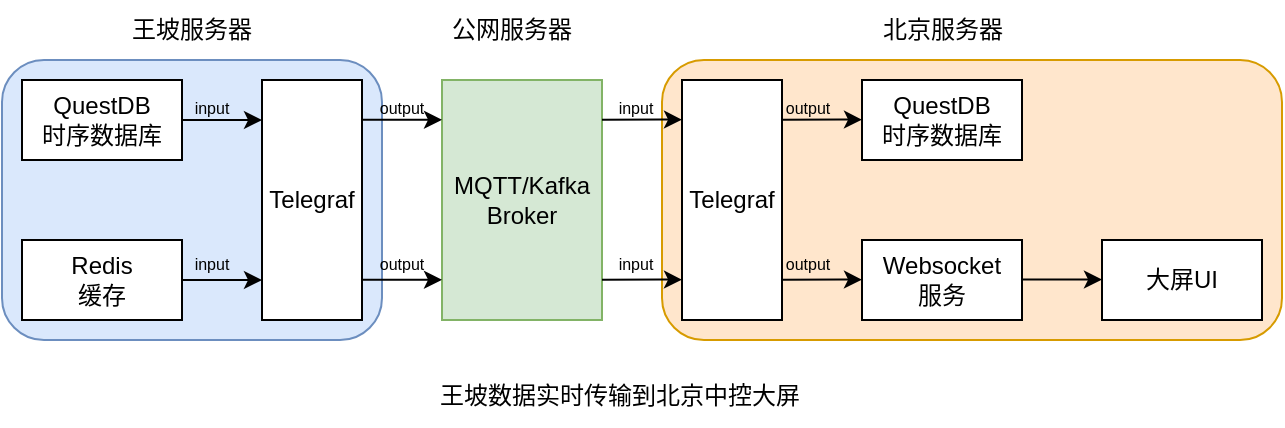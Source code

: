 <mxfile version="27.1.4">
  <diagram name="第 1 页" id="YA8adIzHL06Jx4xPV76Z">
    <mxGraphModel dx="1343" dy="711" grid="0" gridSize="10" guides="1" tooltips="1" connect="1" arrows="1" fold="1" page="1" pageScale="1" pageWidth="827" pageHeight="1169" math="0" shadow="0">
      <root>
        <mxCell id="0" />
        <mxCell id="1" parent="0" />
        <mxCell id="3P4I_Jd90VkGT8kbmPPw-22" value="" style="rounded=1;whiteSpace=wrap;html=1;fillColor=#ffe6cc;strokeColor=#d79b00;" vertex="1" parent="1">
          <mxGeometry x="400" y="310" width="310" height="140" as="geometry" />
        </mxCell>
        <mxCell id="3P4I_Jd90VkGT8kbmPPw-21" value="" style="rounded=1;whiteSpace=wrap;html=1;fillColor=#dae8fc;strokeColor=#6c8ebf;" vertex="1" parent="1">
          <mxGeometry x="70" y="310" width="190" height="140" as="geometry" />
        </mxCell>
        <mxCell id="3P4I_Jd90VkGT8kbmPPw-11" value="" style="edgeStyle=orthogonalEdgeStyle;rounded=0;orthogonalLoop=1;jettySize=auto;html=1;entryX=0;entryY=0.167;entryDx=0;entryDy=0;entryPerimeter=0;" edge="1" parent="1" source="3P4I_Jd90VkGT8kbmPPw-1" target="3P4I_Jd90VkGT8kbmPPw-2">
          <mxGeometry relative="1" as="geometry" />
        </mxCell>
        <mxCell id="3P4I_Jd90VkGT8kbmPPw-1" value="QuestDB&lt;div&gt;时序数据库&lt;/div&gt;" style="rounded=0;whiteSpace=wrap;html=1;" vertex="1" parent="1">
          <mxGeometry x="80" y="320" width="80" height="40" as="geometry" />
        </mxCell>
        <mxCell id="3P4I_Jd90VkGT8kbmPPw-2" value="Telegraf" style="rounded=0;whiteSpace=wrap;html=1;" vertex="1" parent="1">
          <mxGeometry x="200" y="320" width="50" height="120" as="geometry" />
        </mxCell>
        <mxCell id="3P4I_Jd90VkGT8kbmPPw-12" value="" style="edgeStyle=orthogonalEdgeStyle;rounded=0;orthogonalLoop=1;jettySize=auto;html=1;" edge="1" parent="1" source="3P4I_Jd90VkGT8kbmPPw-4" target="3P4I_Jd90VkGT8kbmPPw-2">
          <mxGeometry relative="1" as="geometry">
            <Array as="points">
              <mxPoint x="190" y="420" />
              <mxPoint x="190" y="420" />
            </Array>
          </mxGeometry>
        </mxCell>
        <mxCell id="3P4I_Jd90VkGT8kbmPPw-4" value="Redis&lt;div&gt;缓存&lt;/div&gt;" style="rounded=0;whiteSpace=wrap;html=1;" vertex="1" parent="1">
          <mxGeometry x="80" y="400" width="80" height="40" as="geometry" />
        </mxCell>
        <mxCell id="3P4I_Jd90VkGT8kbmPPw-6" value="MQTT/Kafka&lt;div&gt;Broker&lt;/div&gt;" style="rounded=0;whiteSpace=wrap;html=1;fillColor=#d5e8d4;strokeColor=#82b366;" vertex="1" parent="1">
          <mxGeometry x="290" y="320" width="80" height="120" as="geometry" />
        </mxCell>
        <mxCell id="3P4I_Jd90VkGT8kbmPPw-7" value="Telegraf" style="rounded=0;whiteSpace=wrap;html=1;" vertex="1" parent="1">
          <mxGeometry x="410" y="320" width="50" height="120" as="geometry" />
        </mxCell>
        <mxCell id="3P4I_Jd90VkGT8kbmPPw-8" value="QuestDB&lt;div&gt;时序数据库&lt;/div&gt;" style="rounded=0;whiteSpace=wrap;html=1;" vertex="1" parent="1">
          <mxGeometry x="500" y="320" width="80" height="40" as="geometry" />
        </mxCell>
        <mxCell id="3P4I_Jd90VkGT8kbmPPw-9" value="Websocke&lt;span style=&quot;background-color: transparent; color: light-dark(rgb(0, 0, 0), rgb(255, 255, 255));&quot;&gt;t&lt;/span&gt;&lt;div&gt;&lt;span style=&quot;background-color: transparent; color: light-dark(rgb(0, 0, 0), rgb(255, 255, 255));&quot;&gt;服务&lt;/span&gt;&lt;/div&gt;" style="rounded=0;whiteSpace=wrap;html=1;" vertex="1" parent="1">
          <mxGeometry x="500" y="400" width="80" height="40" as="geometry" />
        </mxCell>
        <mxCell id="3P4I_Jd90VkGT8kbmPPw-10" value="大屏UI" style="rounded=0;whiteSpace=wrap;html=1;" vertex="1" parent="1">
          <mxGeometry x="620" y="400" width="80" height="40" as="geometry" />
        </mxCell>
        <mxCell id="3P4I_Jd90VkGT8kbmPPw-14" value="" style="edgeStyle=orthogonalEdgeStyle;rounded=0;orthogonalLoop=1;jettySize=auto;html=1;" edge="1" parent="1">
          <mxGeometry relative="1" as="geometry">
            <mxPoint x="250" y="339.89" as="sourcePoint" />
            <mxPoint x="290" y="339.89" as="targetPoint" />
            <Array as="points">
              <mxPoint x="280" y="339.89" />
              <mxPoint x="280" y="339.89" />
            </Array>
          </mxGeometry>
        </mxCell>
        <mxCell id="3P4I_Jd90VkGT8kbmPPw-15" value="" style="edgeStyle=orthogonalEdgeStyle;rounded=0;orthogonalLoop=1;jettySize=auto;html=1;" edge="1" parent="1">
          <mxGeometry relative="1" as="geometry">
            <mxPoint x="250" y="419.89" as="sourcePoint" />
            <mxPoint x="290" y="419.89" as="targetPoint" />
            <Array as="points">
              <mxPoint x="280" y="419.89" />
              <mxPoint x="280" y="419.89" />
            </Array>
          </mxGeometry>
        </mxCell>
        <mxCell id="3P4I_Jd90VkGT8kbmPPw-16" value="" style="edgeStyle=orthogonalEdgeStyle;rounded=0;orthogonalLoop=1;jettySize=auto;html=1;" edge="1" parent="1">
          <mxGeometry relative="1" as="geometry">
            <mxPoint x="370" y="339.83" as="sourcePoint" />
            <mxPoint x="410" y="339.83" as="targetPoint" />
            <Array as="points">
              <mxPoint x="400" y="339.83" />
              <mxPoint x="400" y="339.83" />
            </Array>
          </mxGeometry>
        </mxCell>
        <mxCell id="3P4I_Jd90VkGT8kbmPPw-17" value="" style="edgeStyle=orthogonalEdgeStyle;rounded=0;orthogonalLoop=1;jettySize=auto;html=1;" edge="1" parent="1">
          <mxGeometry relative="1" as="geometry">
            <mxPoint x="370" y="419.83" as="sourcePoint" />
            <mxPoint x="410" y="419.83" as="targetPoint" />
            <Array as="points">
              <mxPoint x="400" y="419.83" />
              <mxPoint x="400" y="419.83" />
            </Array>
          </mxGeometry>
        </mxCell>
        <mxCell id="3P4I_Jd90VkGT8kbmPPw-18" value="" style="edgeStyle=orthogonalEdgeStyle;rounded=0;orthogonalLoop=1;jettySize=auto;html=1;" edge="1" parent="1">
          <mxGeometry relative="1" as="geometry">
            <mxPoint x="460" y="339.83" as="sourcePoint" />
            <mxPoint x="500" y="339.83" as="targetPoint" />
            <Array as="points">
              <mxPoint x="490" y="339.83" />
              <mxPoint x="490" y="339.83" />
            </Array>
          </mxGeometry>
        </mxCell>
        <mxCell id="3P4I_Jd90VkGT8kbmPPw-19" value="" style="edgeStyle=orthogonalEdgeStyle;rounded=0;orthogonalLoop=1;jettySize=auto;html=1;" edge="1" parent="1">
          <mxGeometry relative="1" as="geometry">
            <mxPoint x="460" y="419.83" as="sourcePoint" />
            <mxPoint x="500" y="419.83" as="targetPoint" />
            <Array as="points">
              <mxPoint x="490" y="419.83" />
              <mxPoint x="490" y="419.83" />
            </Array>
          </mxGeometry>
        </mxCell>
        <mxCell id="3P4I_Jd90VkGT8kbmPPw-20" value="" style="edgeStyle=orthogonalEdgeStyle;rounded=0;orthogonalLoop=1;jettySize=auto;html=1;" edge="1" parent="1">
          <mxGeometry relative="1" as="geometry">
            <mxPoint x="580" y="419.8" as="sourcePoint" />
            <mxPoint x="620" y="419.8" as="targetPoint" />
            <Array as="points">
              <mxPoint x="610" y="419.8" />
              <mxPoint x="610" y="419.8" />
            </Array>
          </mxGeometry>
        </mxCell>
        <mxCell id="3P4I_Jd90VkGT8kbmPPw-23" value="王坡服务器" style="text;html=1;align=center;verticalAlign=middle;whiteSpace=wrap;rounded=0;" vertex="1" parent="1">
          <mxGeometry x="130" y="280" width="70" height="30" as="geometry" />
        </mxCell>
        <mxCell id="3P4I_Jd90VkGT8kbmPPw-24" value="公网服务器" style="text;html=1;align=center;verticalAlign=middle;whiteSpace=wrap;rounded=0;" vertex="1" parent="1">
          <mxGeometry x="290" y="280" width="70" height="30" as="geometry" />
        </mxCell>
        <mxCell id="3P4I_Jd90VkGT8kbmPPw-25" value="北京服务器" style="text;html=1;align=center;verticalAlign=middle;whiteSpace=wrap;rounded=0;" vertex="1" parent="1">
          <mxGeometry x="507.5" y="280" width="65" height="30" as="geometry" />
        </mxCell>
        <mxCell id="3P4I_Jd90VkGT8kbmPPw-26" value="input" style="text;html=1;align=center;verticalAlign=middle;whiteSpace=wrap;rounded=0;fontSize=8;" vertex="1" parent="1">
          <mxGeometry x="152" y="325" width="46" height="18" as="geometry" />
        </mxCell>
        <mxCell id="3P4I_Jd90VkGT8kbmPPw-27" value="input" style="text;html=1;align=center;verticalAlign=middle;whiteSpace=wrap;rounded=0;fontSize=8;" vertex="1" parent="1">
          <mxGeometry x="152" y="403" width="46" height="18" as="geometry" />
        </mxCell>
        <mxCell id="3P4I_Jd90VkGT8kbmPPw-28" value="output" style="text;html=1;align=center;verticalAlign=middle;whiteSpace=wrap;rounded=0;fontSize=8;" vertex="1" parent="1">
          <mxGeometry x="247" y="325" width="46" height="18" as="geometry" />
        </mxCell>
        <mxCell id="3P4I_Jd90VkGT8kbmPPw-29" value="output" style="text;html=1;align=center;verticalAlign=middle;whiteSpace=wrap;rounded=0;fontSize=8;" vertex="1" parent="1">
          <mxGeometry x="247" y="403" width="46" height="18" as="geometry" />
        </mxCell>
        <mxCell id="3P4I_Jd90VkGT8kbmPPw-30" value="input" style="text;html=1;align=center;verticalAlign=middle;whiteSpace=wrap;rounded=0;fontSize=8;" vertex="1" parent="1">
          <mxGeometry x="364" y="325" width="46" height="18" as="geometry" />
        </mxCell>
        <mxCell id="3P4I_Jd90VkGT8kbmPPw-31" value="input" style="text;html=1;align=center;verticalAlign=middle;whiteSpace=wrap;rounded=0;fontSize=8;" vertex="1" parent="1">
          <mxGeometry x="364" y="403" width="46" height="18" as="geometry" />
        </mxCell>
        <mxCell id="3P4I_Jd90VkGT8kbmPPw-32" value="output" style="text;html=1;align=center;verticalAlign=middle;whiteSpace=wrap;rounded=0;fontSize=8;" vertex="1" parent="1">
          <mxGeometry x="450" y="325" width="46" height="18" as="geometry" />
        </mxCell>
        <mxCell id="3P4I_Jd90VkGT8kbmPPw-33" value="output" style="text;html=1;align=center;verticalAlign=middle;whiteSpace=wrap;rounded=0;fontSize=8;" vertex="1" parent="1">
          <mxGeometry x="450" y="403" width="46" height="18" as="geometry" />
        </mxCell>
        <mxCell id="3P4I_Jd90VkGT8kbmPPw-34" value="王坡数据实时传输到北京中控大屏" style="text;html=1;align=center;verticalAlign=middle;whiteSpace=wrap;rounded=0;" vertex="1" parent="1">
          <mxGeometry x="240" y="463" width="278" height="30" as="geometry" />
        </mxCell>
      </root>
    </mxGraphModel>
  </diagram>
</mxfile>
